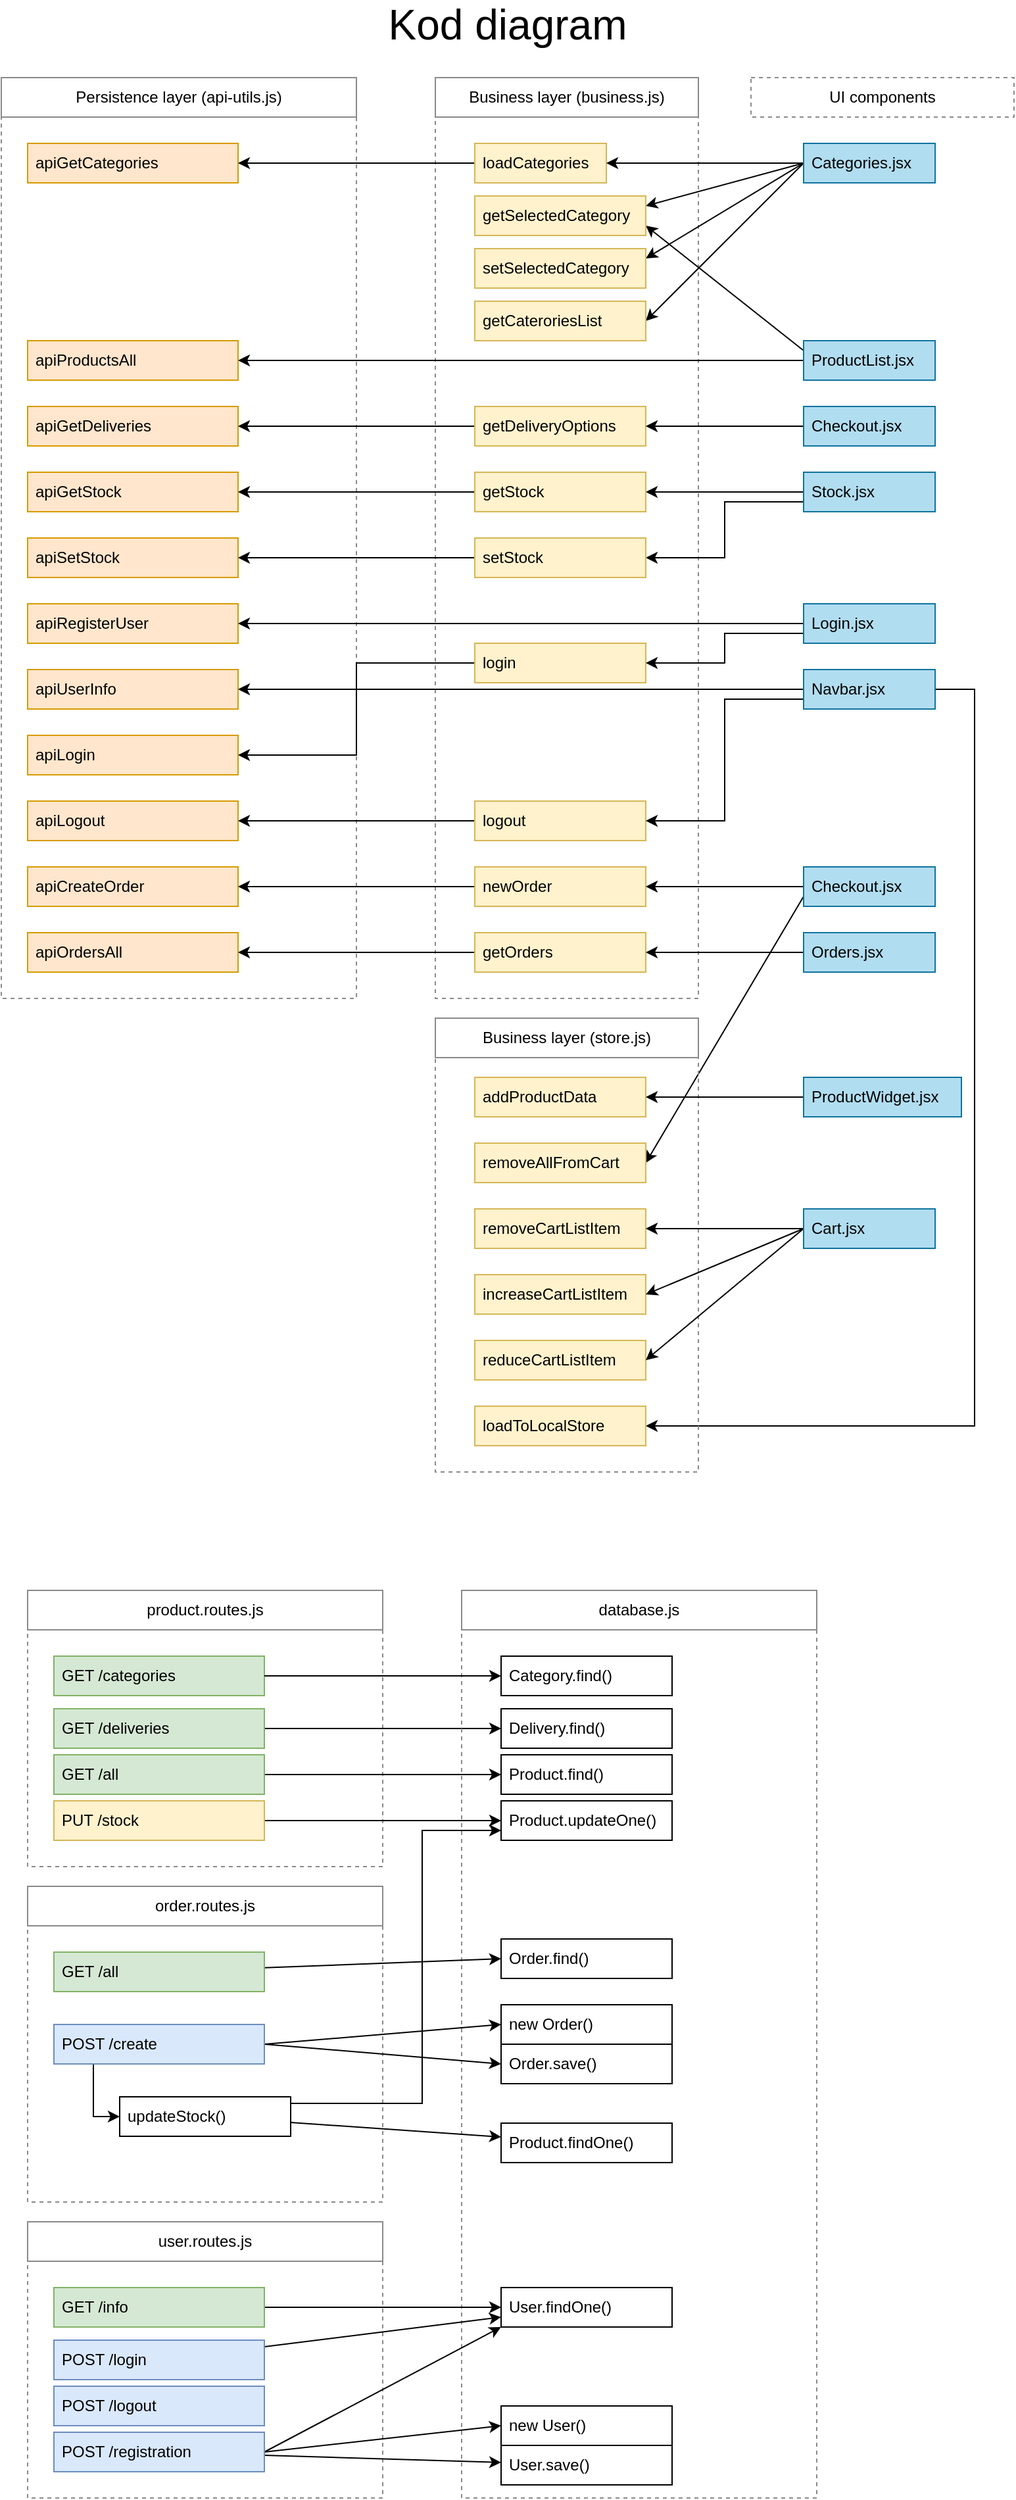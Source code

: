 <mxfile version="14.5.4" type="github">
  <diagram id="MoM5Yc-WdXtT5yfQl9O-" name="Page-1">
    <mxGraphModel dx="998" dy="886" grid="1" gridSize="10" guides="1" tooltips="1" connect="1" arrows="1" fold="1" page="1" pageScale="1" pageWidth="827" pageHeight="1169" math="0" shadow="0">
      <root>
        <mxCell id="0" />
        <mxCell id="1" parent="0" />
        <mxCell id="j5chtlUEMOQMWZcri_9O-9" value="&lt;span style=&quot;color: rgba(0 , 0 , 0 , 0) ; font-family: monospace ; font-size: 0px&quot;&gt;%3CmxGraphModel%3E%3Croot%3E%3CmxCell%20id%3D%220%22%2F%3E%3CmxCell%20id%3D%221%22%20parent%3D%220%22%2F%3E%3CmxCell%20id%3D%222%22%20value%3D%22getDeliveryOptions%22%20style%3D%22rounded%3D0%3BwhiteSpace%3Dwrap%3Bhtml%3D1%3Balign%3Dleft%3BspacingLeft%3D4%3BspacingRight%3D4%3BfillColor%3D%23fff2cc%3BstrokeColor%3D%23d6b656%3B%22%20vertex%3D%221%22%20parent%3D%221%22%3E%3CmxGeometry%20x%3D%22380%22%20y%3D%22220%22%20width%3D%22130%22%20height%3D%2230%22%20as%3D%22geometry%22%2F%3E%3C%2FmxCell%3E%3C%2Froot%3E%3C%2FmxGraphModel%3E&lt;/span&gt;" style="rounded=0;whiteSpace=wrap;html=1;dashed=1;strokeColor=#8A8A8A;fillColor=none;align=left;" vertex="1" parent="1">
          <mxGeometry x="350" y="90" width="200" height="700" as="geometry" />
        </mxCell>
        <mxCell id="j5chtlUEMOQMWZcri_9O-7" value="" style="rounded=0;whiteSpace=wrap;html=1;dashed=1;strokeColor=#8A8A8A;fillColor=none;align=left;" vertex="1" parent="1">
          <mxGeometry x="20" y="90" width="270" height="700" as="geometry" />
        </mxCell>
        <mxCell id="j5chtlUEMOQMWZcri_9O-2" value="apiGetCategories" style="rounded=0;whiteSpace=wrap;html=1;align=left;spacingLeft=4;spacingRight=4;fillColor=#ffe6cc;strokeColor=#d79b00;" vertex="1" parent="1">
          <mxGeometry x="40" y="140" width="160" height="30" as="geometry" />
        </mxCell>
        <mxCell id="j5chtlUEMOQMWZcri_9O-3" value="&lt;font style=&quot;font-size: 32px&quot;&gt;Kod diagram&lt;/font&gt;" style="text;html=1;strokeColor=none;fillColor=none;align=center;verticalAlign=middle;whiteSpace=wrap;rounded=0;" vertex="1" parent="1">
          <mxGeometry x="200" y="40" width="410" height="20" as="geometry" />
        </mxCell>
        <mxCell id="j5chtlUEMOQMWZcri_9O-4" value="apiGetDeliveries" style="rounded=0;whiteSpace=wrap;html=1;align=left;spacingLeft=4;spacingRight=4;fillColor=#ffe6cc;strokeColor=#d79b00;" vertex="1" parent="1">
          <mxGeometry x="40" y="340" width="160" height="30" as="geometry" />
        </mxCell>
        <mxCell id="j5chtlUEMOQMWZcri_9O-8" value="Persistence layer (api-utils.js)" style="rounded=0;whiteSpace=wrap;html=1;strokeColor=#8A8A8A;fillColor=none;align=center;" vertex="1" parent="1">
          <mxGeometry x="20" y="90" width="270" height="30" as="geometry" />
        </mxCell>
        <mxCell id="j5chtlUEMOQMWZcri_9O-10" value="Business layer (business.js)" style="rounded=0;whiteSpace=wrap;html=1;strokeColor=#8A8A8A;fillColor=none;align=center;" vertex="1" parent="1">
          <mxGeometry x="350" y="90" width="200" height="30" as="geometry" />
        </mxCell>
        <mxCell id="j5chtlUEMOQMWZcri_9O-36" style="edgeStyle=orthogonalEdgeStyle;rounded=0;orthogonalLoop=1;jettySize=auto;html=1;entryX=1;entryY=0.5;entryDx=0;entryDy=0;" edge="1" parent="1" source="j5chtlUEMOQMWZcri_9O-11" target="j5chtlUEMOQMWZcri_9O-2">
          <mxGeometry relative="1" as="geometry" />
        </mxCell>
        <mxCell id="j5chtlUEMOQMWZcri_9O-11" value="loadCategories" style="rounded=0;whiteSpace=wrap;html=1;align=left;spacingLeft=4;spacingRight=4;fillColor=#fff2cc;strokeColor=#d6b656;" vertex="1" parent="1">
          <mxGeometry x="380" y="140" width="100" height="30" as="geometry" />
        </mxCell>
        <mxCell id="j5chtlUEMOQMWZcri_9O-17" value="" style="rounded=0;whiteSpace=wrap;html=1;dashed=1;strokeColor=#8A8A8A;fillColor=none;align=left;" vertex="1" parent="1">
          <mxGeometry x="40" y="1240" width="270" height="210" as="geometry" />
        </mxCell>
        <mxCell id="j5chtlUEMOQMWZcri_9O-18" value="GET /categories" style="rounded=0;whiteSpace=wrap;html=1;align=left;spacingLeft=4;spacingRight=4;fillColor=#d5e8d4;strokeColor=#82b366;" vertex="1" parent="1">
          <mxGeometry x="60" y="1290" width="160" height="30" as="geometry" />
        </mxCell>
        <mxCell id="j5chtlUEMOQMWZcri_9O-122" style="edgeStyle=elbowEdgeStyle;rounded=0;orthogonalLoop=1;jettySize=auto;html=1;" edge="1" parent="1" source="j5chtlUEMOQMWZcri_9O-19" target="j5chtlUEMOQMWZcri_9O-25">
          <mxGeometry relative="1" as="geometry" />
        </mxCell>
        <mxCell id="j5chtlUEMOQMWZcri_9O-19" value="GET /deliveries" style="rounded=0;whiteSpace=wrap;html=1;align=left;spacingLeft=4;spacingRight=4;fillColor=#d5e8d4;strokeColor=#82b366;" vertex="1" parent="1">
          <mxGeometry x="60" y="1330" width="160" height="30" as="geometry" />
        </mxCell>
        <mxCell id="j5chtlUEMOQMWZcri_9O-123" style="edgeStyle=elbowEdgeStyle;rounded=0;orthogonalLoop=1;jettySize=auto;html=1;entryX=0;entryY=0.5;entryDx=0;entryDy=0;" edge="1" parent="1" source="j5chtlUEMOQMWZcri_9O-20" target="j5chtlUEMOQMWZcri_9O-26">
          <mxGeometry relative="1" as="geometry" />
        </mxCell>
        <mxCell id="j5chtlUEMOQMWZcri_9O-20" value="GET /all" style="rounded=0;whiteSpace=wrap;html=1;align=left;spacingLeft=4;spacingRight=4;fillColor=#d5e8d4;strokeColor=#82b366;" vertex="1" parent="1">
          <mxGeometry x="60" y="1365" width="160" height="30" as="geometry" />
        </mxCell>
        <mxCell id="j5chtlUEMOQMWZcri_9O-21" value="product.routes.js" style="rounded=0;whiteSpace=wrap;html=1;strokeColor=#8A8A8A;fillColor=none;align=center;" vertex="1" parent="1">
          <mxGeometry x="40" y="1240" width="270" height="30" as="geometry" />
        </mxCell>
        <mxCell id="j5chtlUEMOQMWZcri_9O-22" value="" style="rounded=0;whiteSpace=wrap;html=1;dashed=1;strokeColor=#8A8A8A;fillColor=none;align=left;" vertex="1" parent="1">
          <mxGeometry x="370" y="1240" width="270" height="690" as="geometry" />
        </mxCell>
        <mxCell id="j5chtlUEMOQMWZcri_9O-23" value="database.js" style="rounded=0;whiteSpace=wrap;html=1;strokeColor=#8A8A8A;fillColor=none;align=center;" vertex="1" parent="1">
          <mxGeometry x="370" y="1240" width="270" height="30" as="geometry" />
        </mxCell>
        <mxCell id="j5chtlUEMOQMWZcri_9O-24" value="Category.find()" style="rounded=0;whiteSpace=wrap;html=1;align=left;spacingLeft=4;spacingRight=4;" vertex="1" parent="1">
          <mxGeometry x="400" y="1290" width="130" height="30" as="geometry" />
        </mxCell>
        <mxCell id="j5chtlUEMOQMWZcri_9O-25" value="Delivery.find()" style="rounded=0;whiteSpace=wrap;html=1;align=left;spacingLeft=4;spacingRight=4;" vertex="1" parent="1">
          <mxGeometry x="400" y="1330" width="130" height="30" as="geometry" />
        </mxCell>
        <mxCell id="j5chtlUEMOQMWZcri_9O-26" value="Product.find()" style="rounded=0;whiteSpace=wrap;html=1;align=left;spacingLeft=4;spacingRight=4;" vertex="1" parent="1">
          <mxGeometry x="400" y="1365" width="130" height="30" as="geometry" />
        </mxCell>
        <mxCell id="j5chtlUEMOQMWZcri_9O-27" value="Product.updateOne()" style="rounded=0;whiteSpace=wrap;html=1;align=left;spacingLeft=4;spacingRight=4;" vertex="1" parent="1">
          <mxGeometry x="400" y="1400" width="130" height="30" as="geometry" />
        </mxCell>
        <mxCell id="j5chtlUEMOQMWZcri_9O-29" value="" style="endArrow=classic;html=1;exitX=1;exitY=0.5;exitDx=0;exitDy=0;entryX=0;entryY=0.5;entryDx=0;entryDy=0;" edge="1" parent="1" source="j5chtlUEMOQMWZcri_9O-18" target="j5chtlUEMOQMWZcri_9O-24">
          <mxGeometry width="50" height="50" relative="1" as="geometry">
            <mxPoint x="320" y="1420" as="sourcePoint" />
            <mxPoint x="370" y="1370" as="targetPoint" />
          </mxGeometry>
        </mxCell>
        <mxCell id="j5chtlUEMOQMWZcri_9O-35" style="rounded=0;orthogonalLoop=1;jettySize=auto;html=1;exitX=0;exitY=0.5;exitDx=0;exitDy=0;" edge="1" parent="1" source="j5chtlUEMOQMWZcri_9O-31" target="j5chtlUEMOQMWZcri_9O-11">
          <mxGeometry relative="1" as="geometry" />
        </mxCell>
        <mxCell id="j5chtlUEMOQMWZcri_9O-96" style="rounded=0;orthogonalLoop=1;jettySize=auto;html=1;exitX=0;exitY=0.5;exitDx=0;exitDy=0;entryX=1;entryY=0.25;entryDx=0;entryDy=0;" edge="1" parent="1" source="j5chtlUEMOQMWZcri_9O-31" target="j5chtlUEMOQMWZcri_9O-94">
          <mxGeometry relative="1" as="geometry" />
        </mxCell>
        <mxCell id="j5chtlUEMOQMWZcri_9O-98" style="rounded=0;orthogonalLoop=1;jettySize=auto;html=1;exitX=0;exitY=0.5;exitDx=0;exitDy=0;entryX=1;entryY=0.25;entryDx=0;entryDy=0;" edge="1" parent="1" source="j5chtlUEMOQMWZcri_9O-31" target="j5chtlUEMOQMWZcri_9O-95">
          <mxGeometry relative="1" as="geometry" />
        </mxCell>
        <mxCell id="j5chtlUEMOQMWZcri_9O-100" style="edgeStyle=none;rounded=0;orthogonalLoop=1;jettySize=auto;html=1;exitX=0;exitY=0.5;exitDx=0;exitDy=0;entryX=1;entryY=0.5;entryDx=0;entryDy=0;" edge="1" parent="1" source="j5chtlUEMOQMWZcri_9O-31" target="j5chtlUEMOQMWZcri_9O-99">
          <mxGeometry relative="1" as="geometry" />
        </mxCell>
        <mxCell id="j5chtlUEMOQMWZcri_9O-31" value="Categories.jsx" style="rounded=0;whiteSpace=wrap;html=1;align=left;spacingLeft=4;spacingRight=4;fillColor=#b1ddf0;strokeColor=#10739e;" vertex="1" parent="1">
          <mxGeometry x="630" y="140" width="100" height="30" as="geometry" />
        </mxCell>
        <mxCell id="j5chtlUEMOQMWZcri_9O-33" value="UI components" style="rounded=0;whiteSpace=wrap;html=1;strokeColor=#8A8A8A;fillColor=none;align=center;dashed=1;" vertex="1" parent="1">
          <mxGeometry x="590" y="90" width="200" height="30" as="geometry" />
        </mxCell>
        <mxCell id="j5chtlUEMOQMWZcri_9O-38" style="edgeStyle=orthogonalEdgeStyle;rounded=0;orthogonalLoop=1;jettySize=auto;html=1;" edge="1" parent="1" source="j5chtlUEMOQMWZcri_9O-37" target="j5chtlUEMOQMWZcri_9O-4">
          <mxGeometry relative="1" as="geometry" />
        </mxCell>
        <mxCell id="j5chtlUEMOQMWZcri_9O-37" value="getDeliveryOptions" style="rounded=0;whiteSpace=wrap;html=1;align=left;spacingLeft=4;spacingRight=4;fillColor=#fff2cc;strokeColor=#d6b656;" vertex="1" parent="1">
          <mxGeometry x="380" y="340" width="130" height="30" as="geometry" />
        </mxCell>
        <mxCell id="j5chtlUEMOQMWZcri_9O-40" style="edgeStyle=orthogonalEdgeStyle;rounded=0;orthogonalLoop=1;jettySize=auto;html=1;" edge="1" parent="1" source="j5chtlUEMOQMWZcri_9O-39" target="j5chtlUEMOQMWZcri_9O-37">
          <mxGeometry relative="1" as="geometry" />
        </mxCell>
        <mxCell id="j5chtlUEMOQMWZcri_9O-39" value="Checkout.jsx" style="rounded=0;whiteSpace=wrap;html=1;align=left;spacingLeft=4;spacingRight=4;fillColor=#b1ddf0;strokeColor=#10739e;" vertex="1" parent="1">
          <mxGeometry x="630" y="340" width="100" height="30" as="geometry" />
        </mxCell>
        <mxCell id="j5chtlUEMOQMWZcri_9O-42" value="apiProductsAll" style="rounded=0;whiteSpace=wrap;html=1;align=left;spacingLeft=4;spacingRight=4;fillColor=#ffe6cc;strokeColor=#d79b00;" vertex="1" parent="1">
          <mxGeometry x="40" y="290" width="160" height="30" as="geometry" />
        </mxCell>
        <mxCell id="j5chtlUEMOQMWZcri_9O-51" style="edgeStyle=orthogonalEdgeStyle;rounded=0;orthogonalLoop=1;jettySize=auto;html=1;exitX=0;exitY=0.5;exitDx=0;exitDy=0;entryX=1;entryY=0.5;entryDx=0;entryDy=0;" edge="1" parent="1" source="j5chtlUEMOQMWZcri_9O-43" target="j5chtlUEMOQMWZcri_9O-42">
          <mxGeometry relative="1" as="geometry" />
        </mxCell>
        <mxCell id="j5chtlUEMOQMWZcri_9O-97" style="rounded=0;orthogonalLoop=1;jettySize=auto;html=1;entryX=1;entryY=0.75;entryDx=0;entryDy=0;exitX=0;exitY=0.25;exitDx=0;exitDy=0;" edge="1" parent="1" source="j5chtlUEMOQMWZcri_9O-43" target="j5chtlUEMOQMWZcri_9O-94">
          <mxGeometry relative="1" as="geometry">
            <mxPoint x="640" y="320" as="targetPoint" />
          </mxGeometry>
        </mxCell>
        <mxCell id="j5chtlUEMOQMWZcri_9O-43" value="ProductList.jsx" style="rounded=0;whiteSpace=wrap;html=1;align=left;spacingLeft=4;spacingRight=4;fillColor=#b1ddf0;strokeColor=#10739e;" vertex="1" parent="1">
          <mxGeometry x="630" y="290" width="100" height="30" as="geometry" />
        </mxCell>
        <mxCell id="j5chtlUEMOQMWZcri_9O-48" value="apiGetStock" style="rounded=0;whiteSpace=wrap;html=1;align=left;spacingLeft=4;spacingRight=4;fillColor=#ffe6cc;strokeColor=#d79b00;" vertex="1" parent="1">
          <mxGeometry x="40" y="390" width="160" height="30" as="geometry" />
        </mxCell>
        <mxCell id="j5chtlUEMOQMWZcri_9O-52" style="edgeStyle=orthogonalEdgeStyle;rounded=0;orthogonalLoop=1;jettySize=auto;html=1;exitX=0;exitY=0.5;exitDx=0;exitDy=0;entryX=1;entryY=0.5;entryDx=0;entryDy=0;" edge="1" parent="1" source="j5chtlUEMOQMWZcri_9O-49" target="j5chtlUEMOQMWZcri_9O-50">
          <mxGeometry relative="1" as="geometry" />
        </mxCell>
        <mxCell id="j5chtlUEMOQMWZcri_9O-88" style="edgeStyle=orthogonalEdgeStyle;rounded=0;orthogonalLoop=1;jettySize=auto;html=1;exitX=0;exitY=0.75;exitDx=0;exitDy=0;entryX=1;entryY=0.5;entryDx=0;entryDy=0;" edge="1" parent="1" source="j5chtlUEMOQMWZcri_9O-49" target="j5chtlUEMOQMWZcri_9O-62">
          <mxGeometry relative="1" as="geometry" />
        </mxCell>
        <mxCell id="j5chtlUEMOQMWZcri_9O-49" value="Stock.jsx" style="rounded=0;whiteSpace=wrap;html=1;align=left;spacingLeft=4;spacingRight=4;fillColor=#b1ddf0;strokeColor=#10739e;" vertex="1" parent="1">
          <mxGeometry x="630" y="390" width="100" height="30" as="geometry" />
        </mxCell>
        <mxCell id="j5chtlUEMOQMWZcri_9O-53" style="edgeStyle=orthogonalEdgeStyle;rounded=0;orthogonalLoop=1;jettySize=auto;html=1;exitX=0;exitY=0.5;exitDx=0;exitDy=0;entryX=1;entryY=0.5;entryDx=0;entryDy=0;" edge="1" parent="1" source="j5chtlUEMOQMWZcri_9O-50" target="j5chtlUEMOQMWZcri_9O-48">
          <mxGeometry relative="1" as="geometry" />
        </mxCell>
        <mxCell id="j5chtlUEMOQMWZcri_9O-50" value="getStock" style="rounded=0;whiteSpace=wrap;html=1;align=left;spacingLeft=4;spacingRight=4;fillColor=#fff2cc;strokeColor=#d6b656;" vertex="1" parent="1">
          <mxGeometry x="380" y="390" width="130" height="30" as="geometry" />
        </mxCell>
        <mxCell id="j5chtlUEMOQMWZcri_9O-55" value="apiSetStock" style="rounded=0;whiteSpace=wrap;html=1;align=left;spacingLeft=4;spacingRight=4;fillColor=#ffe6cc;strokeColor=#d79b00;" vertex="1" parent="1">
          <mxGeometry x="40" y="440" width="160" height="30" as="geometry" />
        </mxCell>
        <mxCell id="j5chtlUEMOQMWZcri_9O-56" value="apiRegisterUser" style="rounded=0;whiteSpace=wrap;html=1;align=left;spacingLeft=4;spacingRight=4;fillColor=#ffe6cc;strokeColor=#d79b00;" vertex="1" parent="1">
          <mxGeometry x="40" y="490" width="160" height="30" as="geometry" />
        </mxCell>
        <mxCell id="j5chtlUEMOQMWZcri_9O-57" value="apiUserInfo" style="rounded=0;whiteSpace=wrap;html=1;align=left;spacingLeft=4;spacingRight=4;fillColor=#ffe6cc;strokeColor=#d79b00;" vertex="1" parent="1">
          <mxGeometry x="40" y="540" width="160" height="30" as="geometry" />
        </mxCell>
        <mxCell id="j5chtlUEMOQMWZcri_9O-58" value="apiLogin" style="rounded=0;whiteSpace=wrap;html=1;align=left;spacingLeft=4;spacingRight=4;fillColor=#ffe6cc;strokeColor=#d79b00;" vertex="1" parent="1">
          <mxGeometry x="40" y="590" width="160" height="30" as="geometry" />
        </mxCell>
        <mxCell id="j5chtlUEMOQMWZcri_9O-59" value="apiLogout" style="rounded=0;whiteSpace=wrap;html=1;align=left;spacingLeft=4;spacingRight=4;fillColor=#ffe6cc;strokeColor=#d79b00;" vertex="1" parent="1">
          <mxGeometry x="40" y="640" width="160" height="30" as="geometry" />
        </mxCell>
        <mxCell id="j5chtlUEMOQMWZcri_9O-60" value="apiCreateOrder" style="rounded=0;whiteSpace=wrap;html=1;align=left;spacingLeft=4;spacingRight=4;fillColor=#ffe6cc;strokeColor=#d79b00;" vertex="1" parent="1">
          <mxGeometry x="40" y="690" width="160" height="30" as="geometry" />
        </mxCell>
        <mxCell id="j5chtlUEMOQMWZcri_9O-61" value="apiOrdersAll" style="rounded=0;whiteSpace=wrap;html=1;align=left;spacingLeft=4;spacingRight=4;fillColor=#ffe6cc;strokeColor=#d79b00;" vertex="1" parent="1">
          <mxGeometry x="40" y="740" width="160" height="30" as="geometry" />
        </mxCell>
        <mxCell id="j5chtlUEMOQMWZcri_9O-87" style="edgeStyle=orthogonalEdgeStyle;rounded=0;orthogonalLoop=1;jettySize=auto;html=1;" edge="1" parent="1" source="j5chtlUEMOQMWZcri_9O-62" target="j5chtlUEMOQMWZcri_9O-55">
          <mxGeometry relative="1" as="geometry" />
        </mxCell>
        <mxCell id="j5chtlUEMOQMWZcri_9O-62" value="setStock" style="rounded=0;whiteSpace=wrap;html=1;align=left;spacingLeft=4;spacingRight=4;fillColor=#fff2cc;strokeColor=#d6b656;" vertex="1" parent="1">
          <mxGeometry x="380" y="440" width="130" height="30" as="geometry" />
        </mxCell>
        <mxCell id="j5chtlUEMOQMWZcri_9O-82" style="edgeStyle=orthogonalEdgeStyle;rounded=0;orthogonalLoop=1;jettySize=auto;html=1;entryX=1;entryY=0.5;entryDx=0;entryDy=0;" edge="1" parent="1" source="j5chtlUEMOQMWZcri_9O-68" target="j5chtlUEMOQMWZcri_9O-58">
          <mxGeometry relative="1" as="geometry" />
        </mxCell>
        <mxCell id="j5chtlUEMOQMWZcri_9O-68" value="login" style="rounded=0;whiteSpace=wrap;html=1;align=left;spacingLeft=4;spacingRight=4;fillColor=#fff2cc;strokeColor=#d6b656;" vertex="1" parent="1">
          <mxGeometry x="380" y="520" width="130" height="30" as="geometry" />
        </mxCell>
        <mxCell id="j5chtlUEMOQMWZcri_9O-84" style="edgeStyle=orthogonalEdgeStyle;rounded=0;orthogonalLoop=1;jettySize=auto;html=1;entryX=1;entryY=0.5;entryDx=0;entryDy=0;" edge="1" parent="1" source="j5chtlUEMOQMWZcri_9O-69" target="j5chtlUEMOQMWZcri_9O-59">
          <mxGeometry relative="1" as="geometry" />
        </mxCell>
        <mxCell id="j5chtlUEMOQMWZcri_9O-69" value="logout" style="rounded=0;whiteSpace=wrap;html=1;align=left;spacingLeft=4;spacingRight=4;fillColor=#fff2cc;strokeColor=#d6b656;" vertex="1" parent="1">
          <mxGeometry x="380" y="640" width="130" height="30" as="geometry" />
        </mxCell>
        <mxCell id="j5chtlUEMOQMWZcri_9O-85" style="edgeStyle=orthogonalEdgeStyle;rounded=0;orthogonalLoop=1;jettySize=auto;html=1;entryX=1;entryY=0.5;entryDx=0;entryDy=0;" edge="1" parent="1" source="j5chtlUEMOQMWZcri_9O-70" target="j5chtlUEMOQMWZcri_9O-60">
          <mxGeometry relative="1" as="geometry" />
        </mxCell>
        <mxCell id="j5chtlUEMOQMWZcri_9O-70" value="newOrder" style="rounded=0;whiteSpace=wrap;html=1;align=left;spacingLeft=4;spacingRight=4;fillColor=#fff2cc;strokeColor=#d6b656;" vertex="1" parent="1">
          <mxGeometry x="380" y="690" width="130" height="30" as="geometry" />
        </mxCell>
        <mxCell id="j5chtlUEMOQMWZcri_9O-86" style="edgeStyle=orthogonalEdgeStyle;rounded=0;orthogonalLoop=1;jettySize=auto;html=1;entryX=1;entryY=0.5;entryDx=0;entryDy=0;" edge="1" parent="1" source="j5chtlUEMOQMWZcri_9O-71" target="j5chtlUEMOQMWZcri_9O-61">
          <mxGeometry relative="1" as="geometry" />
        </mxCell>
        <mxCell id="j5chtlUEMOQMWZcri_9O-71" value="getOrders" style="rounded=0;whiteSpace=wrap;html=1;align=left;spacingLeft=4;spacingRight=4;fillColor=#fff2cc;strokeColor=#d6b656;" vertex="1" parent="1">
          <mxGeometry x="380" y="740" width="130" height="30" as="geometry" />
        </mxCell>
        <mxCell id="j5chtlUEMOQMWZcri_9O-79" style="edgeStyle=orthogonalEdgeStyle;rounded=0;orthogonalLoop=1;jettySize=auto;html=1;entryX=1;entryY=0.5;entryDx=0;entryDy=0;" edge="1" parent="1" source="j5chtlUEMOQMWZcri_9O-73" target="j5chtlUEMOQMWZcri_9O-56">
          <mxGeometry relative="1" as="geometry" />
        </mxCell>
        <mxCell id="j5chtlUEMOQMWZcri_9O-89" style="edgeStyle=orthogonalEdgeStyle;rounded=0;orthogonalLoop=1;jettySize=auto;html=1;exitX=0;exitY=0.75;exitDx=0;exitDy=0;entryX=1;entryY=0.5;entryDx=0;entryDy=0;" edge="1" parent="1" source="j5chtlUEMOQMWZcri_9O-73" target="j5chtlUEMOQMWZcri_9O-68">
          <mxGeometry relative="1" as="geometry" />
        </mxCell>
        <mxCell id="j5chtlUEMOQMWZcri_9O-73" value="Login.jsx" style="rounded=0;whiteSpace=wrap;html=1;align=left;spacingLeft=4;spacingRight=4;fillColor=#b1ddf0;strokeColor=#10739e;" vertex="1" parent="1">
          <mxGeometry x="630" y="490" width="100" height="30" as="geometry" />
        </mxCell>
        <mxCell id="j5chtlUEMOQMWZcri_9O-81" style="edgeStyle=orthogonalEdgeStyle;rounded=0;orthogonalLoop=1;jettySize=auto;html=1;" edge="1" parent="1" source="j5chtlUEMOQMWZcri_9O-74" target="j5chtlUEMOQMWZcri_9O-57">
          <mxGeometry relative="1" as="geometry" />
        </mxCell>
        <mxCell id="j5chtlUEMOQMWZcri_9O-90" style="edgeStyle=orthogonalEdgeStyle;rounded=0;orthogonalLoop=1;jettySize=auto;html=1;exitX=0;exitY=0.75;exitDx=0;exitDy=0;entryX=1;entryY=0.5;entryDx=0;entryDy=0;" edge="1" parent="1" source="j5chtlUEMOQMWZcri_9O-74" target="j5chtlUEMOQMWZcri_9O-69">
          <mxGeometry relative="1" as="geometry" />
        </mxCell>
        <mxCell id="j5chtlUEMOQMWZcri_9O-120" style="edgeStyle=elbowEdgeStyle;rounded=0;orthogonalLoop=1;jettySize=auto;html=1;entryX=1;entryY=0.5;entryDx=0;entryDy=0;" edge="1" parent="1" source="j5chtlUEMOQMWZcri_9O-74" target="j5chtlUEMOQMWZcri_9O-108">
          <mxGeometry relative="1" as="geometry">
            <Array as="points">
              <mxPoint x="760" y="750" />
              <mxPoint x="770" y="850" />
            </Array>
          </mxGeometry>
        </mxCell>
        <mxCell id="j5chtlUEMOQMWZcri_9O-74" value="Navbar.jsx" style="rounded=0;whiteSpace=wrap;html=1;align=left;spacingLeft=4;spacingRight=4;fillColor=#b1ddf0;strokeColor=#10739e;" vertex="1" parent="1">
          <mxGeometry x="630" y="540" width="100" height="30" as="geometry" />
        </mxCell>
        <mxCell id="j5chtlUEMOQMWZcri_9O-92" style="edgeStyle=orthogonalEdgeStyle;rounded=0;orthogonalLoop=1;jettySize=auto;html=1;entryX=1;entryY=0.5;entryDx=0;entryDy=0;exitX=0;exitY=0.5;exitDx=0;exitDy=0;" edge="1" parent="1" source="j5chtlUEMOQMWZcri_9O-76" target="j5chtlUEMOQMWZcri_9O-70">
          <mxGeometry relative="1" as="geometry">
            <mxPoint x="600" y="750" as="sourcePoint" />
          </mxGeometry>
        </mxCell>
        <mxCell id="j5chtlUEMOQMWZcri_9O-113" style="edgeStyle=none;rounded=0;orthogonalLoop=1;jettySize=auto;html=1;exitX=0;exitY=0.75;exitDx=0;exitDy=0;entryX=1;entryY=0.5;entryDx=0;entryDy=0;" edge="1" parent="1" source="j5chtlUEMOQMWZcri_9O-76" target="j5chtlUEMOQMWZcri_9O-104">
          <mxGeometry relative="1" as="geometry" />
        </mxCell>
        <mxCell id="j5chtlUEMOQMWZcri_9O-76" value="Checkout.jsx" style="rounded=0;whiteSpace=wrap;html=1;align=left;spacingLeft=4;spacingRight=4;fillColor=#b1ddf0;strokeColor=#10739e;" vertex="1" parent="1">
          <mxGeometry x="630" y="690" width="100" height="30" as="geometry" />
        </mxCell>
        <mxCell id="j5chtlUEMOQMWZcri_9O-93" style="edgeStyle=orthogonalEdgeStyle;rounded=0;orthogonalLoop=1;jettySize=auto;html=1;entryX=1;entryY=0.5;entryDx=0;entryDy=0;" edge="1" parent="1" source="j5chtlUEMOQMWZcri_9O-77" target="j5chtlUEMOQMWZcri_9O-71">
          <mxGeometry relative="1" as="geometry" />
        </mxCell>
        <mxCell id="j5chtlUEMOQMWZcri_9O-77" value="Orders.jsx" style="rounded=0;whiteSpace=wrap;html=1;align=left;spacingLeft=4;spacingRight=4;fillColor=#b1ddf0;strokeColor=#10739e;" vertex="1" parent="1">
          <mxGeometry x="630" y="740" width="100" height="30" as="geometry" />
        </mxCell>
        <mxCell id="j5chtlUEMOQMWZcri_9O-94" value="getSelectedCategory" style="rounded=0;whiteSpace=wrap;html=1;align=left;spacingLeft=4;spacingRight=4;fillColor=#fff2cc;strokeColor=#d6b656;" vertex="1" parent="1">
          <mxGeometry x="380" y="180" width="130" height="30" as="geometry" />
        </mxCell>
        <mxCell id="j5chtlUEMOQMWZcri_9O-95" value="setSelectedCategory" style="rounded=0;whiteSpace=wrap;html=1;align=left;spacingLeft=4;spacingRight=4;fillColor=#fff2cc;strokeColor=#d6b656;" vertex="1" parent="1">
          <mxGeometry x="380" y="220" width="130" height="30" as="geometry" />
        </mxCell>
        <mxCell id="j5chtlUEMOQMWZcri_9O-99" value="getCateroriesList" style="rounded=0;whiteSpace=wrap;html=1;align=left;spacingLeft=4;spacingRight=4;fillColor=#fff2cc;strokeColor=#d6b656;" vertex="1" parent="1">
          <mxGeometry x="380" y="260" width="130" height="30" as="geometry" />
        </mxCell>
        <mxCell id="j5chtlUEMOQMWZcri_9O-101" value="&lt;span style=&quot;color: rgba(0 , 0 , 0 , 0) ; font-family: monospace ; font-size: 0px&quot;&gt;%3CmxGraphModel%3E%3Croot%3E%3CmxCell%20id%3D%220%22%2F%3E%3CmxCell%20id%3D%221%22%20parent%3D%220%22%2F%3E%3CmxCell%20id%3D%222%22%20value%3D%22getDeliveryOptions%22%20style%3D%22rounded%3D0%3BwhiteSpace%3Dwrap%3Bhtml%3D1%3Balign%3Dleft%3BspacingLeft%3D4%3BspacingRight%3D4%3BfillColor%3D%23fff2cc%3BstrokeColor%3D%23d6b656%3B%22%20vertex%3D%221%22%20parent%3D%221%22%3E%3CmxGeometry%20x%3D%22380%22%20y%3D%22220%22%20width%3D%22130%22%20height%3D%2230%22%20as%3D%22geometry%22%2F%3E%3C%2FmxCell%3E%3C%2Froot%3E%3C%2FmxGraphModel%3E&lt;/span&gt;" style="rounded=0;whiteSpace=wrap;html=1;dashed=1;strokeColor=#8A8A8A;fillColor=none;align=left;" vertex="1" parent="1">
          <mxGeometry x="350" y="835" width="200" height="315" as="geometry" />
        </mxCell>
        <mxCell id="j5chtlUEMOQMWZcri_9O-102" value="Business layer (store.js)" style="rounded=0;whiteSpace=wrap;html=1;strokeColor=#8A8A8A;fillColor=none;align=center;" vertex="1" parent="1">
          <mxGeometry x="350" y="805" width="200" height="30" as="geometry" />
        </mxCell>
        <mxCell id="j5chtlUEMOQMWZcri_9O-103" value="addProductData" style="rounded=0;whiteSpace=wrap;html=1;align=left;spacingLeft=4;spacingRight=4;fillColor=#fff2cc;strokeColor=#d6b656;" vertex="1" parent="1">
          <mxGeometry x="380" y="850" width="130" height="30" as="geometry" />
        </mxCell>
        <mxCell id="j5chtlUEMOQMWZcri_9O-104" value="removeAllFromCart" style="rounded=0;whiteSpace=wrap;html=1;align=left;spacingLeft=4;spacingRight=4;fillColor=#fff2cc;strokeColor=#d6b656;" vertex="1" parent="1">
          <mxGeometry x="380" y="900" width="130" height="30" as="geometry" />
        </mxCell>
        <mxCell id="j5chtlUEMOQMWZcri_9O-105" value="removeCartListItem" style="rounded=0;whiteSpace=wrap;html=1;align=left;spacingLeft=4;spacingRight=4;fillColor=#fff2cc;strokeColor=#d6b656;" vertex="1" parent="1">
          <mxGeometry x="380" y="950" width="130" height="30" as="geometry" />
        </mxCell>
        <mxCell id="j5chtlUEMOQMWZcri_9O-106" value="increaseCartListItem" style="rounded=0;whiteSpace=wrap;html=1;align=left;spacingLeft=4;spacingRight=4;fillColor=#fff2cc;strokeColor=#d6b656;" vertex="1" parent="1">
          <mxGeometry x="380" y="1000" width="130" height="30" as="geometry" />
        </mxCell>
        <mxCell id="j5chtlUEMOQMWZcri_9O-107" value="reduceCartListItem" style="rounded=0;whiteSpace=wrap;html=1;align=left;spacingLeft=4;spacingRight=4;fillColor=#fff2cc;strokeColor=#d6b656;" vertex="1" parent="1">
          <mxGeometry x="380" y="1050" width="130" height="30" as="geometry" />
        </mxCell>
        <mxCell id="j5chtlUEMOQMWZcri_9O-108" value="loadToLocalStore" style="rounded=0;whiteSpace=wrap;html=1;align=left;spacingLeft=4;spacingRight=4;fillColor=#fff2cc;strokeColor=#d6b656;" vertex="1" parent="1">
          <mxGeometry x="380" y="1100" width="130" height="30" as="geometry" />
        </mxCell>
        <mxCell id="j5chtlUEMOQMWZcri_9O-112" style="edgeStyle=none;rounded=0;orthogonalLoop=1;jettySize=auto;html=1;exitX=0;exitY=0.5;exitDx=0;exitDy=0;entryX=1;entryY=0.5;entryDx=0;entryDy=0;" edge="1" parent="1" source="j5chtlUEMOQMWZcri_9O-109" target="j5chtlUEMOQMWZcri_9O-103">
          <mxGeometry relative="1" as="geometry" />
        </mxCell>
        <mxCell id="j5chtlUEMOQMWZcri_9O-109" value="ProductWidget.jsx" style="rounded=0;whiteSpace=wrap;html=1;align=left;spacingLeft=4;spacingRight=4;fillColor=#b1ddf0;strokeColor=#10739e;" vertex="1" parent="1">
          <mxGeometry x="630" y="850" width="120" height="30" as="geometry" />
        </mxCell>
        <mxCell id="j5chtlUEMOQMWZcri_9O-115" style="edgeStyle=none;rounded=0;orthogonalLoop=1;jettySize=auto;html=1;exitX=0;exitY=0.5;exitDx=0;exitDy=0;entryX=1;entryY=0.5;entryDx=0;entryDy=0;" edge="1" parent="1" source="j5chtlUEMOQMWZcri_9O-114" target="j5chtlUEMOQMWZcri_9O-105">
          <mxGeometry relative="1" as="geometry" />
        </mxCell>
        <mxCell id="j5chtlUEMOQMWZcri_9O-116" style="edgeStyle=none;rounded=0;orthogonalLoop=1;jettySize=auto;html=1;exitX=0;exitY=0.5;exitDx=0;exitDy=0;entryX=1;entryY=0.5;entryDx=0;entryDy=0;" edge="1" parent="1" source="j5chtlUEMOQMWZcri_9O-114" target="j5chtlUEMOQMWZcri_9O-106">
          <mxGeometry relative="1" as="geometry" />
        </mxCell>
        <mxCell id="j5chtlUEMOQMWZcri_9O-117" style="edgeStyle=none;rounded=0;orthogonalLoop=1;jettySize=auto;html=1;exitX=0;exitY=0.5;exitDx=0;exitDy=0;entryX=1;entryY=0.5;entryDx=0;entryDy=0;" edge="1" parent="1" source="j5chtlUEMOQMWZcri_9O-114" target="j5chtlUEMOQMWZcri_9O-107">
          <mxGeometry relative="1" as="geometry" />
        </mxCell>
        <mxCell id="j5chtlUEMOQMWZcri_9O-114" value="Cart.jsx" style="rounded=0;whiteSpace=wrap;html=1;align=left;spacingLeft=4;spacingRight=4;fillColor=#b1ddf0;strokeColor=#10739e;" vertex="1" parent="1">
          <mxGeometry x="630" y="950" width="100" height="30" as="geometry" />
        </mxCell>
        <mxCell id="j5chtlUEMOQMWZcri_9O-124" style="edgeStyle=elbowEdgeStyle;rounded=0;orthogonalLoop=1;jettySize=auto;html=1;entryX=0;entryY=0.5;entryDx=0;entryDy=0;" edge="1" parent="1" source="j5chtlUEMOQMWZcri_9O-121" target="j5chtlUEMOQMWZcri_9O-27">
          <mxGeometry relative="1" as="geometry" />
        </mxCell>
        <mxCell id="j5chtlUEMOQMWZcri_9O-121" value="PUT /stock" style="rounded=0;whiteSpace=wrap;html=1;align=left;spacingLeft=4;spacingRight=4;fillColor=#fff2cc;strokeColor=#d6b656;" vertex="1" parent="1">
          <mxGeometry x="60" y="1400" width="160" height="30" as="geometry" />
        </mxCell>
        <mxCell id="j5chtlUEMOQMWZcri_9O-125" value="" style="rounded=0;whiteSpace=wrap;html=1;dashed=1;strokeColor=#8A8A8A;fillColor=none;align=left;" vertex="1" parent="1">
          <mxGeometry x="40" y="1720" width="270" height="210" as="geometry" />
        </mxCell>
        <mxCell id="j5chtlUEMOQMWZcri_9O-136" style="edgeStyle=none;rounded=0;orthogonalLoop=1;jettySize=auto;html=1;exitX=1;exitY=0.5;exitDx=0;exitDy=0;" edge="1" parent="1" source="j5chtlUEMOQMWZcri_9O-126" target="j5chtlUEMOQMWZcri_9O-131">
          <mxGeometry relative="1" as="geometry" />
        </mxCell>
        <mxCell id="j5chtlUEMOQMWZcri_9O-126" value="GET /info" style="rounded=0;whiteSpace=wrap;html=1;align=left;spacingLeft=4;spacingRight=4;fillColor=#d5e8d4;strokeColor=#82b366;" vertex="1" parent="1">
          <mxGeometry x="60" y="1770" width="160" height="30" as="geometry" />
        </mxCell>
        <mxCell id="j5chtlUEMOQMWZcri_9O-135" style="rounded=0;orthogonalLoop=1;jettySize=auto;html=1;entryX=0;entryY=0.75;entryDx=0;entryDy=0;" edge="1" parent="1" source="j5chtlUEMOQMWZcri_9O-127" target="j5chtlUEMOQMWZcri_9O-131">
          <mxGeometry relative="1" as="geometry" />
        </mxCell>
        <mxCell id="j5chtlUEMOQMWZcri_9O-127" value="POST /login" style="rounded=0;whiteSpace=wrap;html=1;align=left;spacingLeft=4;spacingRight=4;fillColor=#dae8fc;strokeColor=#6c8ebf;" vertex="1" parent="1">
          <mxGeometry x="60" y="1810" width="160" height="30" as="geometry" />
        </mxCell>
        <mxCell id="j5chtlUEMOQMWZcri_9O-128" value="POST /logout" style="rounded=0;whiteSpace=wrap;html=1;align=left;spacingLeft=4;spacingRight=4;fillColor=#dae8fc;strokeColor=#6c8ebf;" vertex="1" parent="1">
          <mxGeometry x="60" y="1845" width="160" height="30" as="geometry" />
        </mxCell>
        <mxCell id="j5chtlUEMOQMWZcri_9O-129" value="user.routes.js" style="rounded=0;whiteSpace=wrap;html=1;strokeColor=#8A8A8A;fillColor=none;align=center;" vertex="1" parent="1">
          <mxGeometry x="40" y="1720" width="270" height="30" as="geometry" />
        </mxCell>
        <mxCell id="j5chtlUEMOQMWZcri_9O-139" style="edgeStyle=none;rounded=0;orthogonalLoop=1;jettySize=auto;html=1;exitX=1;exitY=0.5;exitDx=0;exitDy=0;entryX=0;entryY=1;entryDx=0;entryDy=0;" edge="1" parent="1" source="j5chtlUEMOQMWZcri_9O-130" target="j5chtlUEMOQMWZcri_9O-131">
          <mxGeometry relative="1" as="geometry" />
        </mxCell>
        <mxCell id="j5chtlUEMOQMWZcri_9O-140" style="edgeStyle=none;rounded=0;orthogonalLoop=1;jettySize=auto;html=1;entryX=0;entryY=0.5;entryDx=0;entryDy=0;exitX=1;exitY=0.5;exitDx=0;exitDy=0;" edge="1" parent="1" source="j5chtlUEMOQMWZcri_9O-130" target="j5chtlUEMOQMWZcri_9O-137">
          <mxGeometry relative="1" as="geometry" />
        </mxCell>
        <mxCell id="j5chtlUEMOQMWZcri_9O-141" style="edgeStyle=none;rounded=0;orthogonalLoop=1;jettySize=auto;html=1;" edge="1" parent="1" source="j5chtlUEMOQMWZcri_9O-130" target="j5chtlUEMOQMWZcri_9O-138">
          <mxGeometry relative="1" as="geometry" />
        </mxCell>
        <mxCell id="j5chtlUEMOQMWZcri_9O-130" value="POST /registration" style="rounded=0;whiteSpace=wrap;html=1;align=left;spacingLeft=4;spacingRight=4;fillColor=#dae8fc;strokeColor=#6c8ebf;" vertex="1" parent="1">
          <mxGeometry x="60" y="1880" width="160" height="30" as="geometry" />
        </mxCell>
        <mxCell id="j5chtlUEMOQMWZcri_9O-131" value="User.findOne()" style="rounded=0;whiteSpace=wrap;html=1;align=left;spacingLeft=4;spacingRight=4;" vertex="1" parent="1">
          <mxGeometry x="400" y="1770" width="130" height="30" as="geometry" />
        </mxCell>
        <mxCell id="j5chtlUEMOQMWZcri_9O-137" value="new User()" style="rounded=0;whiteSpace=wrap;html=1;align=left;spacingLeft=4;spacingRight=4;" vertex="1" parent="1">
          <mxGeometry x="400" y="1860" width="130" height="30" as="geometry" />
        </mxCell>
        <mxCell id="j5chtlUEMOQMWZcri_9O-138" value="User.save()" style="rounded=0;whiteSpace=wrap;html=1;align=left;spacingLeft=4;spacingRight=4;" vertex="1" parent="1">
          <mxGeometry x="400" y="1890" width="130" height="30" as="geometry" />
        </mxCell>
        <mxCell id="j5chtlUEMOQMWZcri_9O-142" value="" style="rounded=0;whiteSpace=wrap;html=1;dashed=1;strokeColor=#8A8A8A;fillColor=none;align=left;" vertex="1" parent="1">
          <mxGeometry x="40" y="1465" width="270" height="240" as="geometry" />
        </mxCell>
        <mxCell id="j5chtlUEMOQMWZcri_9O-153" style="edgeStyle=none;rounded=0;orthogonalLoop=1;jettySize=auto;html=1;entryX=0;entryY=0.5;entryDx=0;entryDy=0;" edge="1" parent="1" source="j5chtlUEMOQMWZcri_9O-143" target="j5chtlUEMOQMWZcri_9O-152">
          <mxGeometry relative="1" as="geometry" />
        </mxCell>
        <mxCell id="j5chtlUEMOQMWZcri_9O-143" value="GET /all" style="rounded=0;whiteSpace=wrap;html=1;align=left;spacingLeft=4;spacingRight=4;fillColor=#d5e8d4;strokeColor=#82b366;" vertex="1" parent="1">
          <mxGeometry x="60" y="1515" width="160" height="30" as="geometry" />
        </mxCell>
        <mxCell id="j5chtlUEMOQMWZcri_9O-150" style="edgeStyle=none;rounded=0;orthogonalLoop=1;jettySize=auto;html=1;exitX=1;exitY=0.5;exitDx=0;exitDy=0;entryX=0;entryY=0.5;entryDx=0;entryDy=0;" edge="1" parent="1" source="j5chtlUEMOQMWZcri_9O-144" target="j5chtlUEMOQMWZcri_9O-148">
          <mxGeometry relative="1" as="geometry" />
        </mxCell>
        <mxCell id="j5chtlUEMOQMWZcri_9O-151" style="edgeStyle=none;rounded=0;orthogonalLoop=1;jettySize=auto;html=1;exitX=1;exitY=0.5;exitDx=0;exitDy=0;entryX=0;entryY=0.5;entryDx=0;entryDy=0;" edge="1" parent="1" source="j5chtlUEMOQMWZcri_9O-144" target="j5chtlUEMOQMWZcri_9O-149">
          <mxGeometry relative="1" as="geometry" />
        </mxCell>
        <mxCell id="j5chtlUEMOQMWZcri_9O-156" style="edgeStyle=elbowEdgeStyle;rounded=0;orthogonalLoop=1;jettySize=auto;html=1;exitX=0.25;exitY=1;exitDx=0;exitDy=0;entryX=0;entryY=0.5;entryDx=0;entryDy=0;" edge="1" parent="1" source="j5chtlUEMOQMWZcri_9O-144" target="j5chtlUEMOQMWZcri_9O-154">
          <mxGeometry relative="1" as="geometry">
            <Array as="points">
              <mxPoint x="90" y="1595" />
              <mxPoint x="70" y="1605" />
            </Array>
          </mxGeometry>
        </mxCell>
        <mxCell id="j5chtlUEMOQMWZcri_9O-144" value="POST /create" style="rounded=0;whiteSpace=wrap;html=1;align=left;spacingLeft=4;spacingRight=4;fillColor=#dae8fc;strokeColor=#6c8ebf;" vertex="1" parent="1">
          <mxGeometry x="60" y="1570" width="160" height="30" as="geometry" />
        </mxCell>
        <mxCell id="j5chtlUEMOQMWZcri_9O-146" value="order.routes.js" style="rounded=0;whiteSpace=wrap;html=1;strokeColor=#8A8A8A;fillColor=none;align=center;" vertex="1" parent="1">
          <mxGeometry x="40" y="1465" width="270" height="30" as="geometry" />
        </mxCell>
        <mxCell id="j5chtlUEMOQMWZcri_9O-148" value="new Order()" style="rounded=0;whiteSpace=wrap;html=1;align=left;spacingLeft=4;spacingRight=4;" vertex="1" parent="1">
          <mxGeometry x="400" y="1555" width="130" height="30" as="geometry" />
        </mxCell>
        <mxCell id="j5chtlUEMOQMWZcri_9O-149" value="Order.save()" style="rounded=0;whiteSpace=wrap;html=1;align=left;spacingLeft=4;spacingRight=4;" vertex="1" parent="1">
          <mxGeometry x="400" y="1585" width="130" height="30" as="geometry" />
        </mxCell>
        <mxCell id="j5chtlUEMOQMWZcri_9O-152" value="Order.find()" style="rounded=0;whiteSpace=wrap;html=1;align=left;spacingLeft=4;spacingRight=4;" vertex="1" parent="1">
          <mxGeometry x="400" y="1505" width="130" height="30" as="geometry" />
        </mxCell>
        <mxCell id="j5chtlUEMOQMWZcri_9O-158" style="edgeStyle=elbowEdgeStyle;rounded=0;orthogonalLoop=1;jettySize=auto;html=1;entryX=0;entryY=0.75;entryDx=0;entryDy=0;" edge="1" parent="1" source="j5chtlUEMOQMWZcri_9O-154" target="j5chtlUEMOQMWZcri_9O-27">
          <mxGeometry relative="1" as="geometry">
            <Array as="points">
              <mxPoint x="340" y="1630" />
            </Array>
          </mxGeometry>
        </mxCell>
        <mxCell id="j5chtlUEMOQMWZcri_9O-159" style="rounded=0;orthogonalLoop=1;jettySize=auto;html=1;" edge="1" parent="1" source="j5chtlUEMOQMWZcri_9O-154" target="j5chtlUEMOQMWZcri_9O-157">
          <mxGeometry relative="1" as="geometry" />
        </mxCell>
        <mxCell id="j5chtlUEMOQMWZcri_9O-154" value="updateStock()" style="rounded=0;whiteSpace=wrap;html=1;align=left;spacingLeft=4;spacingRight=4;" vertex="1" parent="1">
          <mxGeometry x="110" y="1625" width="130" height="30" as="geometry" />
        </mxCell>
        <mxCell id="j5chtlUEMOQMWZcri_9O-157" value="Product.findOne()" style="rounded=0;whiteSpace=wrap;html=1;align=left;spacingLeft=4;spacingRight=4;" vertex="1" parent="1">
          <mxGeometry x="400" y="1645" width="130" height="30" as="geometry" />
        </mxCell>
      </root>
    </mxGraphModel>
  </diagram>
</mxfile>
